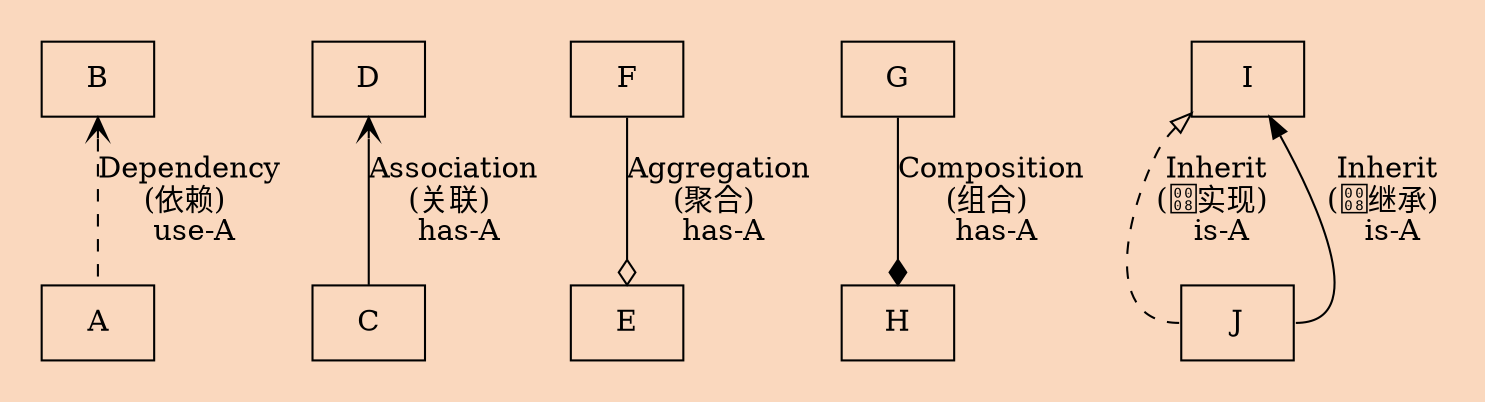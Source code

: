 digraph uml {
  /* Entities */
  //dir和arrowhead不兼容，调整arrowtail即可
  bgcolor="#fad8be"
  node  [shape="box" ]
  subgraph cluster_Dependency{
    style = invis;
    B -> A[label="Dependency\n(依赖) \n use-A",arrowtail="open",style="dashed",dir=back]
  }
  subgraph cluster_Association{
    style = invis;
    D -> C[label="Association\n(关联) \n has-A",arrowtail="open",dir=back]
  }
  subgraph cluster_Aggregation{
    rankdir=TB;
    style = invis;
    F -> E[label="Aggregation\n(聚合) \n has-A",arrowhead="ediamond"]
  }
  subgraph cluster_Composition{
    rankdir=TB;
    style = invis;
    G -> H[label="Composition\n(组合) \n has-A",arrowhead="diamond"]
  }
  subgraph cluster_Inheritance{
    rankdir=TB;
    style = invis;
    I -> J:w[label="Inherit\n(实现) \n is-A",arrowtail="empty",dir=back,style="dashed"]
    I -> J:e[label="Inherit\n(继承) \n is-A",dir=back]
  }

}
